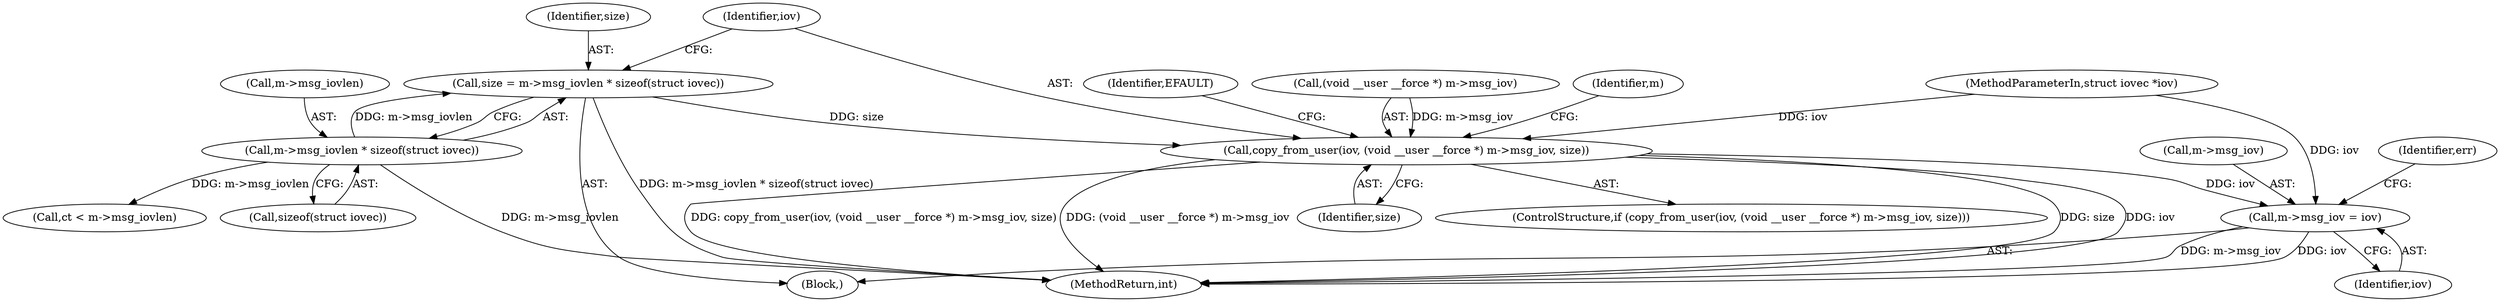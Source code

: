 digraph "0_linux_f3d3342602f8bcbf37d7c46641cb9bca7618eb1c_14@API" {
"1000153" [label="(Call,size = m->msg_iovlen * sizeof(struct iovec))"];
"1000155" [label="(Call,m->msg_iovlen * sizeof(struct iovec))"];
"1000162" [label="(Call,copy_from_user(iov, (void __user __force *) m->msg_iov, size))"];
"1000173" [label="(Call,m->msg_iov = iov)"];
"1000185" [label="(Call,ct < m->msg_iovlen)"];
"1000156" [label="(Call,m->msg_iovlen)"];
"1000177" [label="(Identifier,iov)"];
"1000179" [label="(Identifier,err)"];
"1000225" [label="(MethodReturn,int)"];
"1000155" [label="(Call,m->msg_iovlen * sizeof(struct iovec))"];
"1000159" [label="(Call,sizeof(struct iovec))"];
"1000169" [label="(Identifier,size)"];
"1000154" [label="(Identifier,size)"];
"1000162" [label="(Call,copy_from_user(iov, (void __user __force *) m->msg_iov, size))"];
"1000164" [label="(Call,(void __user __force *) m->msg_iov)"];
"1000173" [label="(Call,m->msg_iov = iov)"];
"1000102" [label="(MethodParameterIn,struct iovec *iov)"];
"1000163" [label="(Identifier,iov)"];
"1000172" [label="(Identifier,EFAULT)"];
"1000175" [label="(Identifier,m)"];
"1000161" [label="(ControlStructure,if (copy_from_user(iov, (void __user __force *) m->msg_iov, size)))"];
"1000174" [label="(Call,m->msg_iov)"];
"1000153" [label="(Call,size = m->msg_iovlen * sizeof(struct iovec))"];
"1000105" [label="(Block,)"];
"1000153" -> "1000105"  [label="AST: "];
"1000153" -> "1000155"  [label="CFG: "];
"1000154" -> "1000153"  [label="AST: "];
"1000155" -> "1000153"  [label="AST: "];
"1000163" -> "1000153"  [label="CFG: "];
"1000153" -> "1000225"  [label="DDG: m->msg_iovlen * sizeof(struct iovec)"];
"1000155" -> "1000153"  [label="DDG: m->msg_iovlen"];
"1000153" -> "1000162"  [label="DDG: size"];
"1000155" -> "1000159"  [label="CFG: "];
"1000156" -> "1000155"  [label="AST: "];
"1000159" -> "1000155"  [label="AST: "];
"1000155" -> "1000225"  [label="DDG: m->msg_iovlen"];
"1000155" -> "1000185"  [label="DDG: m->msg_iovlen"];
"1000162" -> "1000161"  [label="AST: "];
"1000162" -> "1000169"  [label="CFG: "];
"1000163" -> "1000162"  [label="AST: "];
"1000164" -> "1000162"  [label="AST: "];
"1000169" -> "1000162"  [label="AST: "];
"1000172" -> "1000162"  [label="CFG: "];
"1000175" -> "1000162"  [label="CFG: "];
"1000162" -> "1000225"  [label="DDG: (void __user __force *) m->msg_iov"];
"1000162" -> "1000225"  [label="DDG: size"];
"1000162" -> "1000225"  [label="DDG: iov"];
"1000162" -> "1000225"  [label="DDG: copy_from_user(iov, (void __user __force *) m->msg_iov, size)"];
"1000102" -> "1000162"  [label="DDG: iov"];
"1000164" -> "1000162"  [label="DDG: m->msg_iov"];
"1000162" -> "1000173"  [label="DDG: iov"];
"1000173" -> "1000105"  [label="AST: "];
"1000173" -> "1000177"  [label="CFG: "];
"1000174" -> "1000173"  [label="AST: "];
"1000177" -> "1000173"  [label="AST: "];
"1000179" -> "1000173"  [label="CFG: "];
"1000173" -> "1000225"  [label="DDG: iov"];
"1000173" -> "1000225"  [label="DDG: m->msg_iov"];
"1000102" -> "1000173"  [label="DDG: iov"];
}
